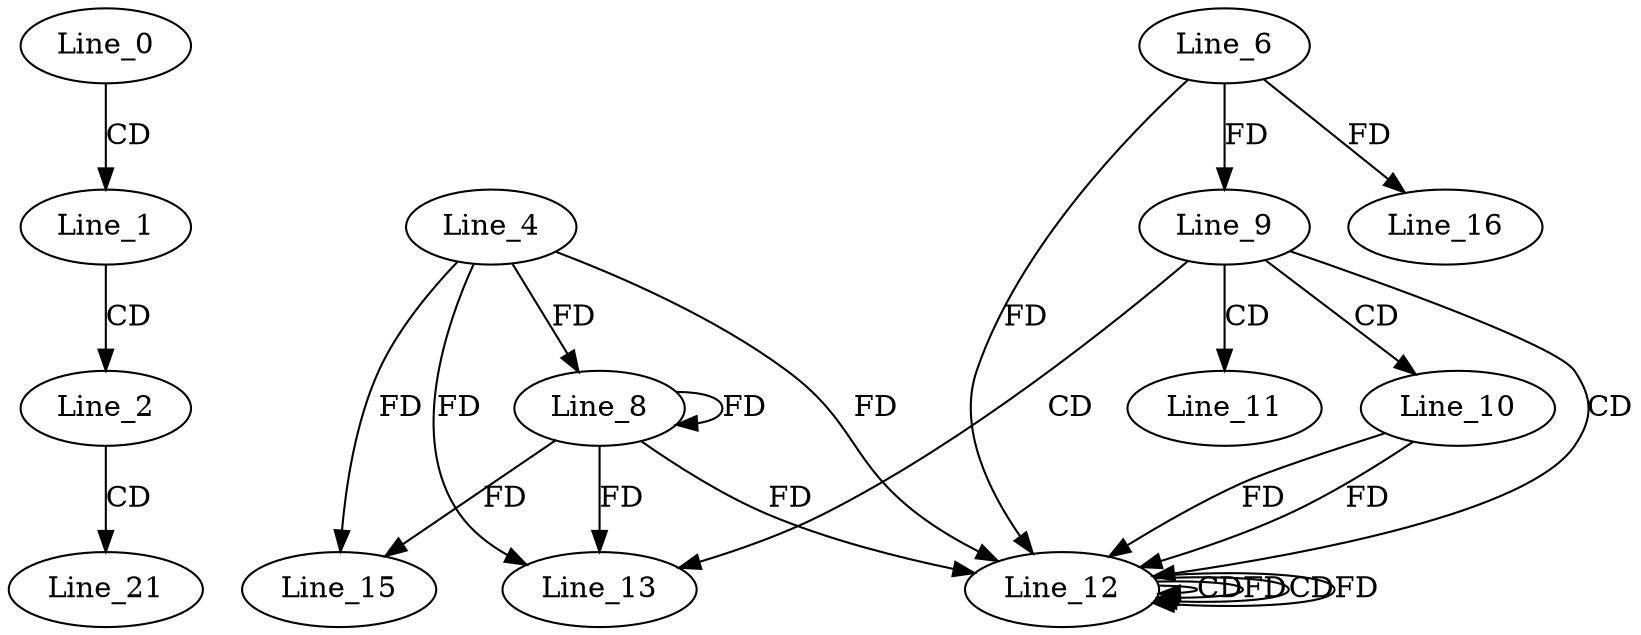 digraph G {
  Line_0;
  Line_1;
  Line_2;
  Line_4;
  Line_8;
  Line_6;
  Line_9;
  Line_9;
  Line_10;
  Line_11;
  Line_12;
  Line_12;
  Line_12;
  Line_12;
  Line_13;
  Line_15;
  Line_16;
  Line_21;
  Line_0 -> Line_1 [ label="CD" ];
  Line_1 -> Line_2 [ label="CD" ];
  Line_4 -> Line_8 [ label="FD" ];
  Line_8 -> Line_8 [ label="FD" ];
  Line_6 -> Line_9 [ label="FD" ];
  Line_9 -> Line_10 [ label="CD" ];
  Line_9 -> Line_11 [ label="CD" ];
  Line_9 -> Line_12 [ label="CD" ];
  Line_12 -> Line_12 [ label="CD" ];
  Line_12 -> Line_12 [ label="FD" ];
  Line_10 -> Line_12 [ label="FD" ];
  Line_6 -> Line_12 [ label="FD" ];
  Line_12 -> Line_12 [ label="CD" ];
  Line_4 -> Line_12 [ label="FD" ];
  Line_8 -> Line_12 [ label="FD" ];
  Line_12 -> Line_12 [ label="FD" ];
  Line_10 -> Line_12 [ label="FD" ];
  Line_9 -> Line_13 [ label="CD" ];
  Line_4 -> Line_13 [ label="FD" ];
  Line_8 -> Line_13 [ label="FD" ];
  Line_4 -> Line_15 [ label="FD" ];
  Line_8 -> Line_15 [ label="FD" ];
  Line_6 -> Line_16 [ label="FD" ];
  Line_2 -> Line_21 [ label="CD" ];
}
